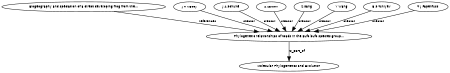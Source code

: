 digraph G {
size="3,3";
node [fontsize=7, fontname="Helvetica"];
edge [fontsize=7, fontname="Helvetica"];
node0 [label="Phylogenetic relationships of toads in the Bufo bufo species group...", width=0.27433100247,height=0.27433100247];
node1 [label="Biogeography and speciation of a direct developing frog from the...", width=0.27433100247,height=0.27433100247];
node2 [label="J R Macey", width=0.27433100247,height=0.27433100247];
node3 [label="J A Schulte", width=0.27433100247,height=0.27433100247];
node4 [label="A Larson", width=0.27433100247,height=0.27433100247];
node5 [label="Z Fang", width=0.27433100247,height=0.27433100247];
node6 [label="Y Wang", width=0.27433100247,height=0.27433100247];
node7 [label="B S Tuniyev", width=0.27433100247,height=0.27433100247];
node8 [label="T J Papenfuss", width=0.27433100247,height=0.27433100247];
node9 [label="Molecular Phylogenetics and Evolution", width=0.27433100247,height=0.27433100247];
node1 -> node0 [label="references"];
node2 -> node0 [label="creator"];
node3 -> node0 [label="creator"];
node4 -> node0 [label="creator"];
node5 -> node0 [label="creator"];
node6 -> node0 [label="creator"];
node7 -> node0 [label="creator"];
node8 -> node0 [label="creator"];
node0 -> node9 [label="is_part_of"];
}

